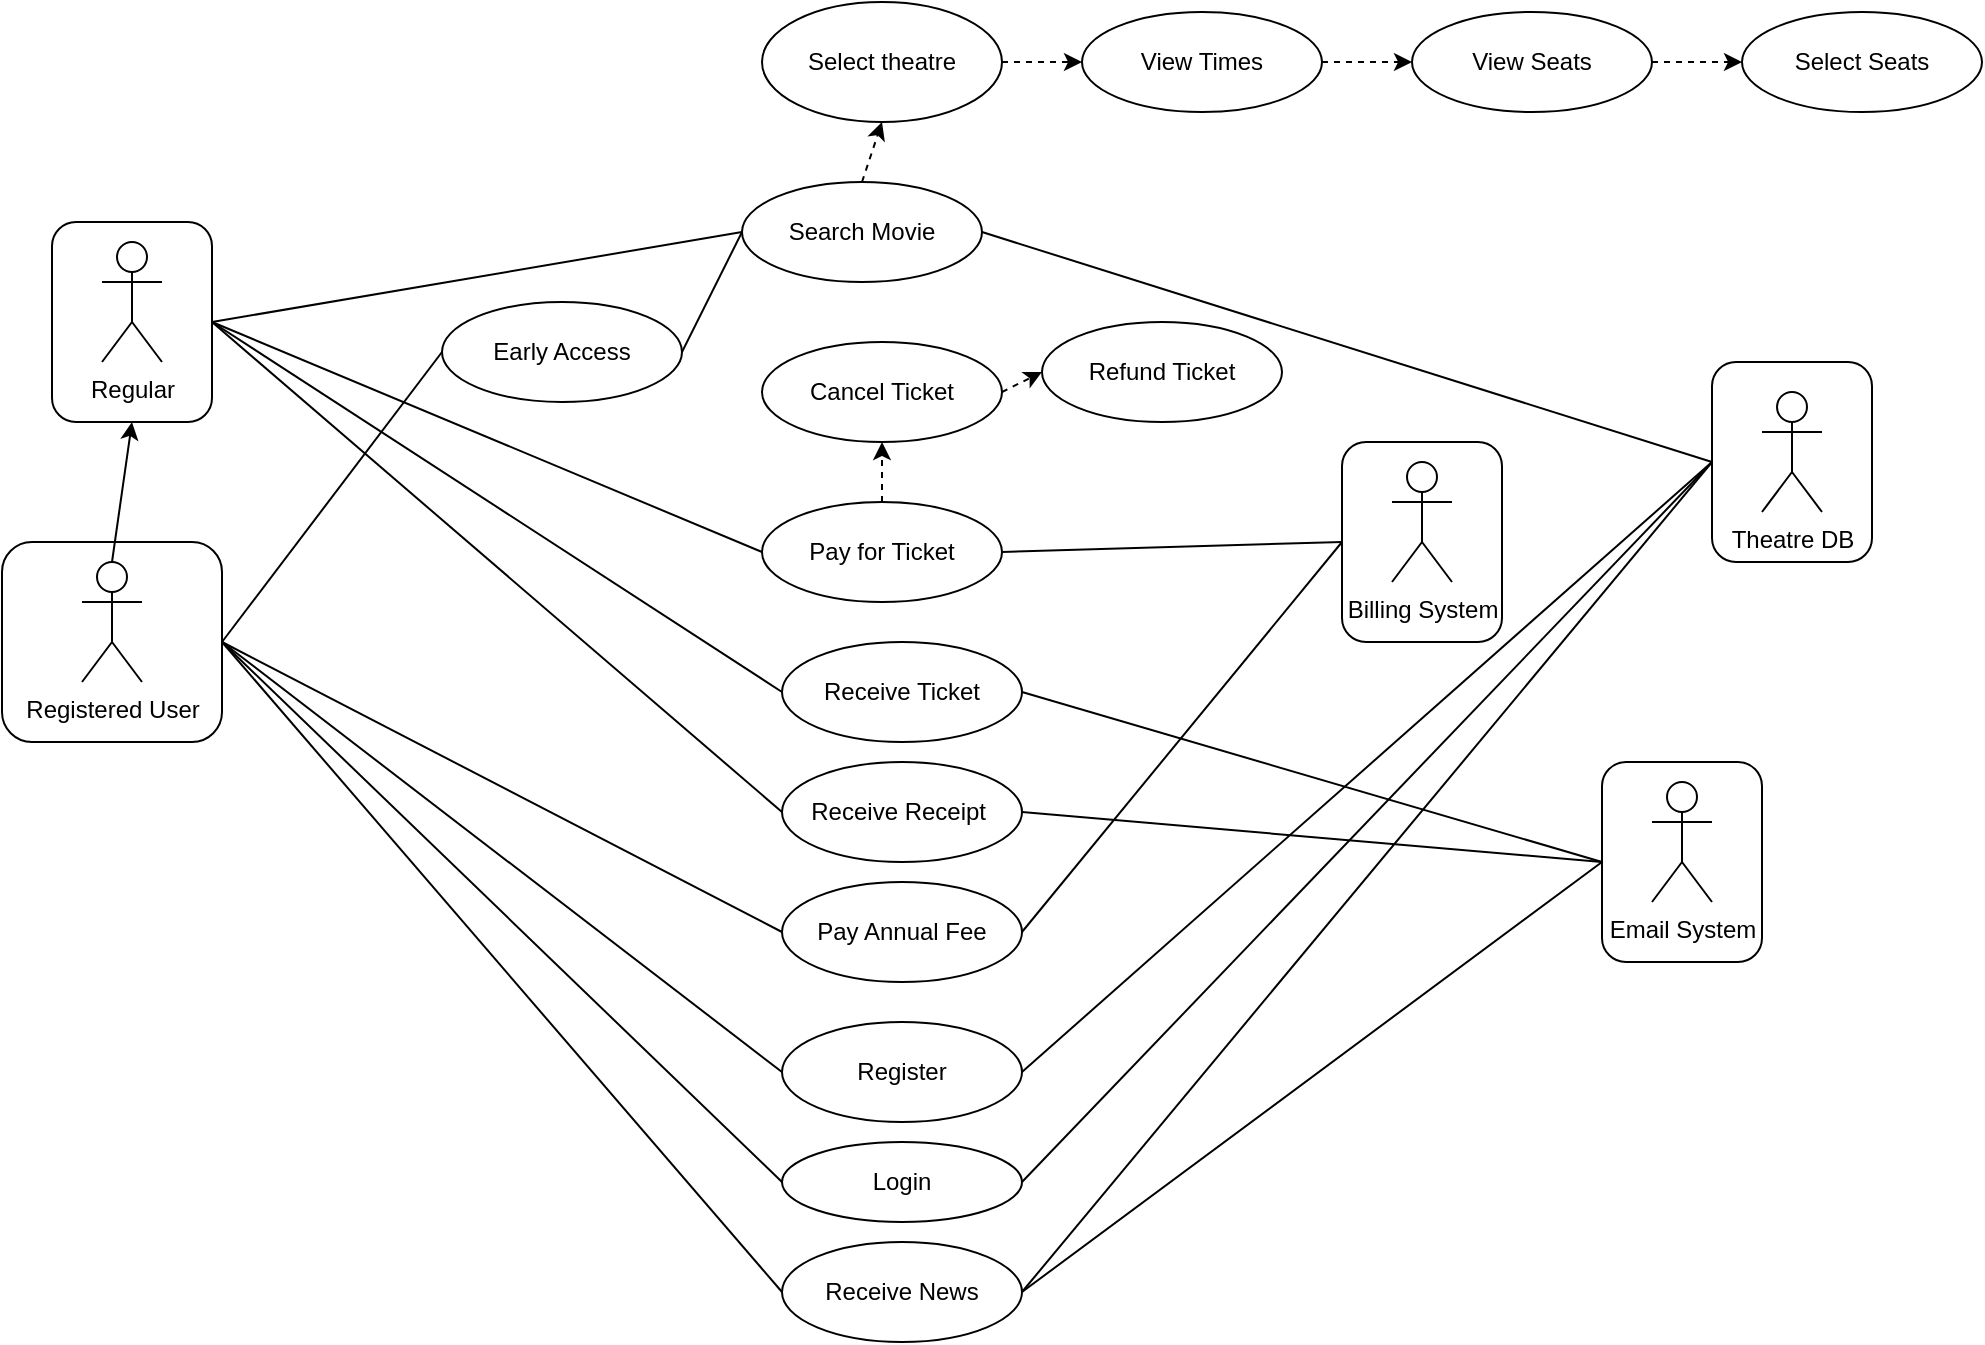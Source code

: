 <mxfile version="21.1.1" type="device">
  <diagram name="Page-1" id="bKYP07Ssi2d8VPCtITCf">
    <mxGraphModel dx="2284" dy="696" grid="1" gridSize="10" guides="1" tooltips="1" connect="1" arrows="1" fold="1" page="1" pageScale="1" pageWidth="850" pageHeight="1100" math="0" shadow="0">
      <root>
        <mxCell id="0" />
        <mxCell id="1" parent="0" />
        <mxCell id="G4IyQlzxRZkid_5XF4d--63" value="" style="rounded=1;whiteSpace=wrap;html=1;" vertex="1" parent="1">
          <mxGeometry x="670" y="420" width="80" height="100" as="geometry" />
        </mxCell>
        <mxCell id="G4IyQlzxRZkid_5XF4d--62" value="" style="rounded=1;whiteSpace=wrap;html=1;" vertex="1" parent="1">
          <mxGeometry x="725" y="220" width="80" height="100" as="geometry" />
        </mxCell>
        <mxCell id="G4IyQlzxRZkid_5XF4d--59" value="" style="rounded=1;whiteSpace=wrap;html=1;" vertex="1" parent="1">
          <mxGeometry x="540" y="260" width="80" height="100" as="geometry" />
        </mxCell>
        <mxCell id="G4IyQlzxRZkid_5XF4d--58" value="" style="rounded=1;whiteSpace=wrap;html=1;" vertex="1" parent="1">
          <mxGeometry x="-105" y="150" width="80" height="100" as="geometry" />
        </mxCell>
        <mxCell id="G4IyQlzxRZkid_5XF4d--57" value="" style="rounded=1;whiteSpace=wrap;html=1;" vertex="1" parent="1">
          <mxGeometry x="-130" y="310" width="110" height="100" as="geometry" />
        </mxCell>
        <mxCell id="G4IyQlzxRZkid_5XF4d--1" value="Search Movie" style="ellipse;whiteSpace=wrap;html=1;" vertex="1" parent="1">
          <mxGeometry x="240" y="130" width="120" height="50" as="geometry" />
        </mxCell>
        <mxCell id="G4IyQlzxRZkid_5XF4d--2" value="Cancel Ticket" style="ellipse;whiteSpace=wrap;html=1;" vertex="1" parent="1">
          <mxGeometry x="250" y="210" width="120" height="50" as="geometry" />
        </mxCell>
        <mxCell id="G4IyQlzxRZkid_5XF4d--3" value="Pay for Ticket" style="ellipse;whiteSpace=wrap;html=1;" vertex="1" parent="1">
          <mxGeometry x="250" y="290" width="120" height="50" as="geometry" />
        </mxCell>
        <mxCell id="G4IyQlzxRZkid_5XF4d--4" value="Receive Ticket" style="ellipse;whiteSpace=wrap;html=1;" vertex="1" parent="1">
          <mxGeometry x="260" y="360" width="120" height="50" as="geometry" />
        </mxCell>
        <mxCell id="G4IyQlzxRZkid_5XF4d--15" style="edgeStyle=orthogonalEdgeStyle;rounded=0;orthogonalLoop=1;jettySize=auto;html=1;exitX=1;exitY=0.5;exitDx=0;exitDy=0;entryX=0;entryY=0.5;entryDx=0;entryDy=0;dashed=1;" edge="1" parent="1" source="G4IyQlzxRZkid_5XF4d--5" target="G4IyQlzxRZkid_5XF4d--6">
          <mxGeometry relative="1" as="geometry" />
        </mxCell>
        <mxCell id="G4IyQlzxRZkid_5XF4d--5" value="Select theatre" style="ellipse;whiteSpace=wrap;html=1;" vertex="1" parent="1">
          <mxGeometry x="250" y="40" width="120" height="60" as="geometry" />
        </mxCell>
        <mxCell id="G4IyQlzxRZkid_5XF4d--16" style="edgeStyle=orthogonalEdgeStyle;rounded=0;orthogonalLoop=1;jettySize=auto;html=1;exitX=1;exitY=0.5;exitDx=0;exitDy=0;entryX=0;entryY=0.5;entryDx=0;entryDy=0;dashed=1;" edge="1" parent="1" source="G4IyQlzxRZkid_5XF4d--6" target="G4IyQlzxRZkid_5XF4d--7">
          <mxGeometry relative="1" as="geometry" />
        </mxCell>
        <mxCell id="G4IyQlzxRZkid_5XF4d--6" value="View Times" style="ellipse;whiteSpace=wrap;html=1;" vertex="1" parent="1">
          <mxGeometry x="410" y="45" width="120" height="50" as="geometry" />
        </mxCell>
        <mxCell id="G4IyQlzxRZkid_5XF4d--7" value="View Seats" style="ellipse;whiteSpace=wrap;html=1;" vertex="1" parent="1">
          <mxGeometry x="575" y="45" width="120" height="50" as="geometry" />
        </mxCell>
        <mxCell id="G4IyQlzxRZkid_5XF4d--8" value="Regular" style="shape=umlActor;verticalLabelPosition=bottom;verticalAlign=top;html=1;outlineConnect=0;" vertex="1" parent="1">
          <mxGeometry x="-80" y="160" width="30" height="60" as="geometry" />
        </mxCell>
        <mxCell id="G4IyQlzxRZkid_5XF4d--9" value="Registered User" style="shape=umlActor;verticalLabelPosition=bottom;verticalAlign=top;html=1;outlineConnect=0;" vertex="1" parent="1">
          <mxGeometry x="-90" y="320" width="30" height="60" as="geometry" />
        </mxCell>
        <mxCell id="G4IyQlzxRZkid_5XF4d--10" value="Billing System" style="shape=umlActor;verticalLabelPosition=bottom;verticalAlign=top;html=1;outlineConnect=0;" vertex="1" parent="1">
          <mxGeometry x="565" y="270" width="30" height="60" as="geometry" />
        </mxCell>
        <mxCell id="G4IyQlzxRZkid_5XF4d--11" value="Theatre DB" style="shape=umlActor;verticalLabelPosition=bottom;verticalAlign=top;html=1;outlineConnect=0;" vertex="1" parent="1">
          <mxGeometry x="750" y="235" width="30" height="60" as="geometry" />
        </mxCell>
        <mxCell id="G4IyQlzxRZkid_5XF4d--13" value="Email System" style="shape=umlActor;verticalLabelPosition=bottom;verticalAlign=top;html=1;outlineConnect=0;" vertex="1" parent="1">
          <mxGeometry x="695" y="430" width="30" height="60" as="geometry" />
        </mxCell>
        <mxCell id="G4IyQlzxRZkid_5XF4d--17" value="Select Seats" style="ellipse;whiteSpace=wrap;html=1;" vertex="1" parent="1">
          <mxGeometry x="740" y="45" width="120" height="50" as="geometry" />
        </mxCell>
        <mxCell id="G4IyQlzxRZkid_5XF4d--19" value="Receive Receipt&amp;nbsp;" style="ellipse;whiteSpace=wrap;html=1;" vertex="1" parent="1">
          <mxGeometry x="260" y="420" width="120" height="50" as="geometry" />
        </mxCell>
        <mxCell id="G4IyQlzxRZkid_5XF4d--20" value="Login" style="ellipse;whiteSpace=wrap;html=1;" vertex="1" parent="1">
          <mxGeometry x="260" y="610" width="120" height="40" as="geometry" />
        </mxCell>
        <mxCell id="G4IyQlzxRZkid_5XF4d--24" value="Pay Annual Fee" style="ellipse;whiteSpace=wrap;html=1;" vertex="1" parent="1">
          <mxGeometry x="260" y="480" width="120" height="50" as="geometry" />
        </mxCell>
        <mxCell id="G4IyQlzxRZkid_5XF4d--27" value="" style="endArrow=none;html=1;rounded=0;entryX=0;entryY=0.5;entryDx=0;entryDy=0;exitX=1;exitY=0.5;exitDx=0;exitDy=0;" edge="1" parent="1" source="G4IyQlzxRZkid_5XF4d--4" target="G4IyQlzxRZkid_5XF4d--63">
          <mxGeometry width="50" height="50" relative="1" as="geometry">
            <mxPoint x="620" y="380" as="sourcePoint" />
            <mxPoint x="900" y="450" as="targetPoint" />
          </mxGeometry>
        </mxCell>
        <mxCell id="G4IyQlzxRZkid_5XF4d--28" value="" style="endArrow=none;html=1;rounded=0;entryX=0;entryY=0.5;entryDx=0;entryDy=0;exitX=1;exitY=0.5;exitDx=0;exitDy=0;" edge="1" parent="1" source="G4IyQlzxRZkid_5XF4d--19" target="G4IyQlzxRZkid_5XF4d--63">
          <mxGeometry width="50" height="50" relative="1" as="geometry">
            <mxPoint x="620" y="380" as="sourcePoint" />
            <mxPoint x="670" y="330" as="targetPoint" />
          </mxGeometry>
        </mxCell>
        <mxCell id="G4IyQlzxRZkid_5XF4d--29" value="" style="endArrow=none;html=1;rounded=0;exitX=0;exitY=0.5;exitDx=0;exitDy=0;entryX=1;entryY=0.5;entryDx=0;entryDy=0;" edge="1" parent="1" source="G4IyQlzxRZkid_5XF4d--4" target="G4IyQlzxRZkid_5XF4d--58">
          <mxGeometry width="50" height="50" relative="1" as="geometry">
            <mxPoint x="-20" y="350" as="sourcePoint" />
            <mxPoint x="100" y="200" as="targetPoint" />
          </mxGeometry>
        </mxCell>
        <mxCell id="G4IyQlzxRZkid_5XF4d--30" value="" style="endArrow=none;html=1;rounded=0;entryX=1;entryY=0.5;entryDx=0;entryDy=0;exitX=0;exitY=0.5;exitDx=0;exitDy=0;" edge="1" parent="1" source="G4IyQlzxRZkid_5XF4d--19" target="G4IyQlzxRZkid_5XF4d--58">
          <mxGeometry width="50" height="50" relative="1" as="geometry">
            <mxPoint x="80" y="390" as="sourcePoint" />
            <mxPoint x="130" y="340" as="targetPoint" />
          </mxGeometry>
        </mxCell>
        <mxCell id="G4IyQlzxRZkid_5XF4d--32" value="" style="endArrow=none;html=1;rounded=0;exitX=1;exitY=0.5;exitDx=0;exitDy=0;entryX=0;entryY=0.5;entryDx=0;entryDy=0;" edge="1" parent="1" source="G4IyQlzxRZkid_5XF4d--58" target="G4IyQlzxRZkid_5XF4d--1">
          <mxGeometry width="50" height="50" relative="1" as="geometry">
            <mxPoint x="70" y="130" as="sourcePoint" />
            <mxPoint x="120" y="80" as="targetPoint" />
          </mxGeometry>
        </mxCell>
        <mxCell id="G4IyQlzxRZkid_5XF4d--33" value="" style="endArrow=none;html=1;rounded=0;entryX=1;entryY=0.5;entryDx=0;entryDy=0;exitX=0;exitY=0.5;exitDx=0;exitDy=0;" edge="1" parent="1" source="G4IyQlzxRZkid_5XF4d--62" target="G4IyQlzxRZkid_5XF4d--1">
          <mxGeometry width="50" height="50" relative="1" as="geometry">
            <mxPoint x="590" y="270" as="sourcePoint" />
            <mxPoint x="640" y="220" as="targetPoint" />
          </mxGeometry>
        </mxCell>
        <mxCell id="G4IyQlzxRZkid_5XF4d--38" value="" style="endArrow=none;html=1;rounded=0;entryX=1;entryY=0.5;entryDx=0;entryDy=0;exitX=0;exitY=0.5;exitDx=0;exitDy=0;" edge="1" parent="1" source="G4IyQlzxRZkid_5XF4d--3" target="G4IyQlzxRZkid_5XF4d--58">
          <mxGeometry width="50" height="50" relative="1" as="geometry">
            <mxPoint x="20" y="260" as="sourcePoint" />
            <mxPoint x="70" y="210" as="targetPoint" />
          </mxGeometry>
        </mxCell>
        <mxCell id="G4IyQlzxRZkid_5XF4d--40" value="" style="endArrow=none;html=1;rounded=0;exitX=1;exitY=0.5;exitDx=0;exitDy=0;entryX=0;entryY=0.5;entryDx=0;entryDy=0;" edge="1" parent="1" source="G4IyQlzxRZkid_5XF4d--3" target="G4IyQlzxRZkid_5XF4d--59">
          <mxGeometry width="50" height="50" relative="1" as="geometry">
            <mxPoint x="540" y="290" as="sourcePoint" />
            <mxPoint x="590" y="240" as="targetPoint" />
          </mxGeometry>
        </mxCell>
        <mxCell id="G4IyQlzxRZkid_5XF4d--44" value="" style="endArrow=classic;html=1;rounded=0;exitX=1;exitY=0.5;exitDx=0;exitDy=0;entryX=0;entryY=0.5;entryDx=0;entryDy=0;dashed=1;" edge="1" parent="1" source="G4IyQlzxRZkid_5XF4d--7" target="G4IyQlzxRZkid_5XF4d--17">
          <mxGeometry width="50" height="50" relative="1" as="geometry">
            <mxPoint x="640" y="-60" as="sourcePoint" />
            <mxPoint x="690" y="-110" as="targetPoint" />
          </mxGeometry>
        </mxCell>
        <mxCell id="G4IyQlzxRZkid_5XF4d--45" value="" style="endArrow=classic;html=1;rounded=0;exitX=0.5;exitY=0;exitDx=0;exitDy=0;entryX=0.5;entryY=1;entryDx=0;entryDy=0;dashed=1;" edge="1" parent="1" source="G4IyQlzxRZkid_5XF4d--3" target="G4IyQlzxRZkid_5XF4d--2">
          <mxGeometry width="50" height="50" relative="1" as="geometry">
            <mxPoint x="380" y="290" as="sourcePoint" />
            <mxPoint x="430" y="240" as="targetPoint" />
          </mxGeometry>
        </mxCell>
        <mxCell id="G4IyQlzxRZkid_5XF4d--46" value="Refund Ticket" style="ellipse;whiteSpace=wrap;html=1;" vertex="1" parent="1">
          <mxGeometry x="390" y="200" width="120" height="50" as="geometry" />
        </mxCell>
        <mxCell id="G4IyQlzxRZkid_5XF4d--47" value="" style="endArrow=classic;html=1;rounded=0;exitX=1;exitY=0.5;exitDx=0;exitDy=0;entryX=0;entryY=0.5;entryDx=0;entryDy=0;dashed=1;" edge="1" parent="1" source="G4IyQlzxRZkid_5XF4d--2" target="G4IyQlzxRZkid_5XF4d--46">
          <mxGeometry width="50" height="50" relative="1" as="geometry">
            <mxPoint x="620" y="240" as="sourcePoint" />
            <mxPoint x="670" y="190" as="targetPoint" />
          </mxGeometry>
        </mxCell>
        <mxCell id="G4IyQlzxRZkid_5XF4d--48" value="Register" style="ellipse;whiteSpace=wrap;html=1;" vertex="1" parent="1">
          <mxGeometry x="260" y="550" width="120" height="50" as="geometry" />
        </mxCell>
        <mxCell id="G4IyQlzxRZkid_5XF4d--49" value="" style="endArrow=none;html=1;rounded=0;exitX=0;exitY=0.5;exitDx=0;exitDy=0;entryX=1;entryY=0.5;entryDx=0;entryDy=0;" edge="1" parent="1" source="G4IyQlzxRZkid_5XF4d--48" target="G4IyQlzxRZkid_5XF4d--57">
          <mxGeometry width="50" height="50" relative="1" as="geometry">
            <mxPoint x="-40" y="630" as="sourcePoint" />
            <mxPoint x="-60" y="420" as="targetPoint" />
          </mxGeometry>
        </mxCell>
        <mxCell id="G4IyQlzxRZkid_5XF4d--50" value="" style="endArrow=none;html=1;rounded=0;exitX=1;exitY=0.5;exitDx=0;exitDy=0;entryX=0;entryY=0.5;entryDx=0;entryDy=0;" edge="1" parent="1" source="G4IyQlzxRZkid_5XF4d--48" target="G4IyQlzxRZkid_5XF4d--62">
          <mxGeometry width="50" height="50" relative="1" as="geometry">
            <mxPoint x="420" y="590" as="sourcePoint" />
            <mxPoint x="470" y="540" as="targetPoint" />
          </mxGeometry>
        </mxCell>
        <mxCell id="G4IyQlzxRZkid_5XF4d--53" value="" style="endArrow=none;html=1;rounded=0;entryX=1;entryY=0.5;entryDx=0;entryDy=0;exitX=0;exitY=0.5;exitDx=0;exitDy=0;" edge="1" parent="1" source="G4IyQlzxRZkid_5XF4d--24" target="G4IyQlzxRZkid_5XF4d--57">
          <mxGeometry width="50" height="50" relative="1" as="geometry">
            <mxPoint x="-40" y="630" as="sourcePoint" />
            <mxPoint x="10" y="580" as="targetPoint" />
          </mxGeometry>
        </mxCell>
        <mxCell id="G4IyQlzxRZkid_5XF4d--54" value="" style="endArrow=none;html=1;rounded=0;exitX=1;exitY=0.5;exitDx=0;exitDy=0;entryX=0;entryY=0.5;entryDx=0;entryDy=0;" edge="1" parent="1" source="G4IyQlzxRZkid_5XF4d--24" target="G4IyQlzxRZkid_5XF4d--59">
          <mxGeometry width="50" height="50" relative="1" as="geometry">
            <mxPoint x="400" y="530" as="sourcePoint" />
            <mxPoint x="450" y="480" as="targetPoint" />
          </mxGeometry>
        </mxCell>
        <mxCell id="G4IyQlzxRZkid_5XF4d--56" value="" style="endArrow=classic;html=1;rounded=0;exitX=0.5;exitY=0;exitDx=0;exitDy=0;exitPerimeter=0;entryX=0.5;entryY=1;entryDx=0;entryDy=0;" edge="1" parent="1" source="G4IyQlzxRZkid_5XF4d--9" target="G4IyQlzxRZkid_5XF4d--58">
          <mxGeometry width="50" height="50" relative="1" as="geometry">
            <mxPoint x="-80" y="380" as="sourcePoint" />
            <mxPoint x="-30" y="330" as="targetPoint" />
          </mxGeometry>
        </mxCell>
        <mxCell id="G4IyQlzxRZkid_5XF4d--60" value="" style="endArrow=none;html=1;rounded=0;entryX=1;entryY=0.5;entryDx=0;entryDy=0;exitX=0;exitY=0.5;exitDx=0;exitDy=0;" edge="1" parent="1" source="G4IyQlzxRZkid_5XF4d--20" target="G4IyQlzxRZkid_5XF4d--57">
          <mxGeometry width="50" height="50" relative="1" as="geometry">
            <mxPoint x="10" y="610" as="sourcePoint" />
            <mxPoint x="60" y="560" as="targetPoint" />
          </mxGeometry>
        </mxCell>
        <mxCell id="G4IyQlzxRZkid_5XF4d--61" value="" style="endArrow=none;html=1;rounded=0;exitX=1;exitY=0.5;exitDx=0;exitDy=0;entryX=0;entryY=0.5;entryDx=0;entryDy=0;" edge="1" parent="1" source="G4IyQlzxRZkid_5XF4d--20" target="G4IyQlzxRZkid_5XF4d--62">
          <mxGeometry width="50" height="50" relative="1" as="geometry">
            <mxPoint x="630" y="670" as="sourcePoint" />
            <mxPoint x="840" y="280" as="targetPoint" />
          </mxGeometry>
        </mxCell>
        <mxCell id="G4IyQlzxRZkid_5XF4d--64" value="Receive News" style="ellipse;whiteSpace=wrap;html=1;" vertex="1" parent="1">
          <mxGeometry x="260" y="660" width="120" height="50" as="geometry" />
        </mxCell>
        <mxCell id="G4IyQlzxRZkid_5XF4d--65" value="" style="endArrow=none;html=1;rounded=0;entryX=1;entryY=0.5;entryDx=0;entryDy=0;exitX=0;exitY=0.5;exitDx=0;exitDy=0;" edge="1" parent="1" source="G4IyQlzxRZkid_5XF4d--64" target="G4IyQlzxRZkid_5XF4d--57">
          <mxGeometry width="50" height="50" relative="1" as="geometry">
            <mxPoint x="-10" y="670" as="sourcePoint" />
            <mxPoint x="40" y="620" as="targetPoint" />
          </mxGeometry>
        </mxCell>
        <mxCell id="G4IyQlzxRZkid_5XF4d--66" value="" style="endArrow=none;html=1;rounded=0;exitX=1;exitY=0.5;exitDx=0;exitDy=0;entryX=0;entryY=0.5;entryDx=0;entryDy=0;" edge="1" parent="1" source="G4IyQlzxRZkid_5XF4d--64" target="G4IyQlzxRZkid_5XF4d--62">
          <mxGeometry width="50" height="50" relative="1" as="geometry">
            <mxPoint x="610" y="690" as="sourcePoint" />
            <mxPoint x="660" y="640" as="targetPoint" />
          </mxGeometry>
        </mxCell>
        <mxCell id="G4IyQlzxRZkid_5XF4d--67" value="" style="endArrow=none;html=1;rounded=0;entryX=0;entryY=0.5;entryDx=0;entryDy=0;exitX=1;exitY=0.5;exitDx=0;exitDy=0;" edge="1" parent="1" source="G4IyQlzxRZkid_5XF4d--64" target="G4IyQlzxRZkid_5XF4d--63">
          <mxGeometry width="50" height="50" relative="1" as="geometry">
            <mxPoint x="630" y="660" as="sourcePoint" />
            <mxPoint x="680" y="610" as="targetPoint" />
          </mxGeometry>
        </mxCell>
        <mxCell id="G4IyQlzxRZkid_5XF4d--69" value="Early Access" style="ellipse;whiteSpace=wrap;html=1;" vertex="1" parent="1">
          <mxGeometry x="90" y="190" width="120" height="50" as="geometry" />
        </mxCell>
        <mxCell id="G4IyQlzxRZkid_5XF4d--70" value="" style="endArrow=none;html=1;rounded=0;exitX=1;exitY=0.5;exitDx=0;exitDy=0;entryX=0;entryY=0.5;entryDx=0;entryDy=0;" edge="1" parent="1" source="G4IyQlzxRZkid_5XF4d--57" target="G4IyQlzxRZkid_5XF4d--69">
          <mxGeometry width="50" height="50" relative="1" as="geometry">
            <mxPoint x="30" y="380" as="sourcePoint" />
            <mxPoint x="80" y="330" as="targetPoint" />
          </mxGeometry>
        </mxCell>
        <mxCell id="G4IyQlzxRZkid_5XF4d--71" value="" style="endArrow=none;html=1;rounded=0;exitX=1;exitY=0.5;exitDx=0;exitDy=0;entryX=0;entryY=0.5;entryDx=0;entryDy=0;" edge="1" parent="1" source="G4IyQlzxRZkid_5XF4d--69" target="G4IyQlzxRZkid_5XF4d--1">
          <mxGeometry width="50" height="50" relative="1" as="geometry">
            <mxPoint x="110" y="120" as="sourcePoint" />
            <mxPoint x="160" y="70" as="targetPoint" />
          </mxGeometry>
        </mxCell>
        <mxCell id="G4IyQlzxRZkid_5XF4d--72" value="" style="endArrow=classic;html=1;rounded=0;exitX=0.5;exitY=0;exitDx=0;exitDy=0;entryX=0.5;entryY=1;entryDx=0;entryDy=0;dashed=1;" edge="1" parent="1" source="G4IyQlzxRZkid_5XF4d--1" target="G4IyQlzxRZkid_5XF4d--5">
          <mxGeometry width="50" height="50" relative="1" as="geometry">
            <mxPoint x="130" y="80" as="sourcePoint" />
            <mxPoint x="180" y="30" as="targetPoint" />
          </mxGeometry>
        </mxCell>
      </root>
    </mxGraphModel>
  </diagram>
</mxfile>
